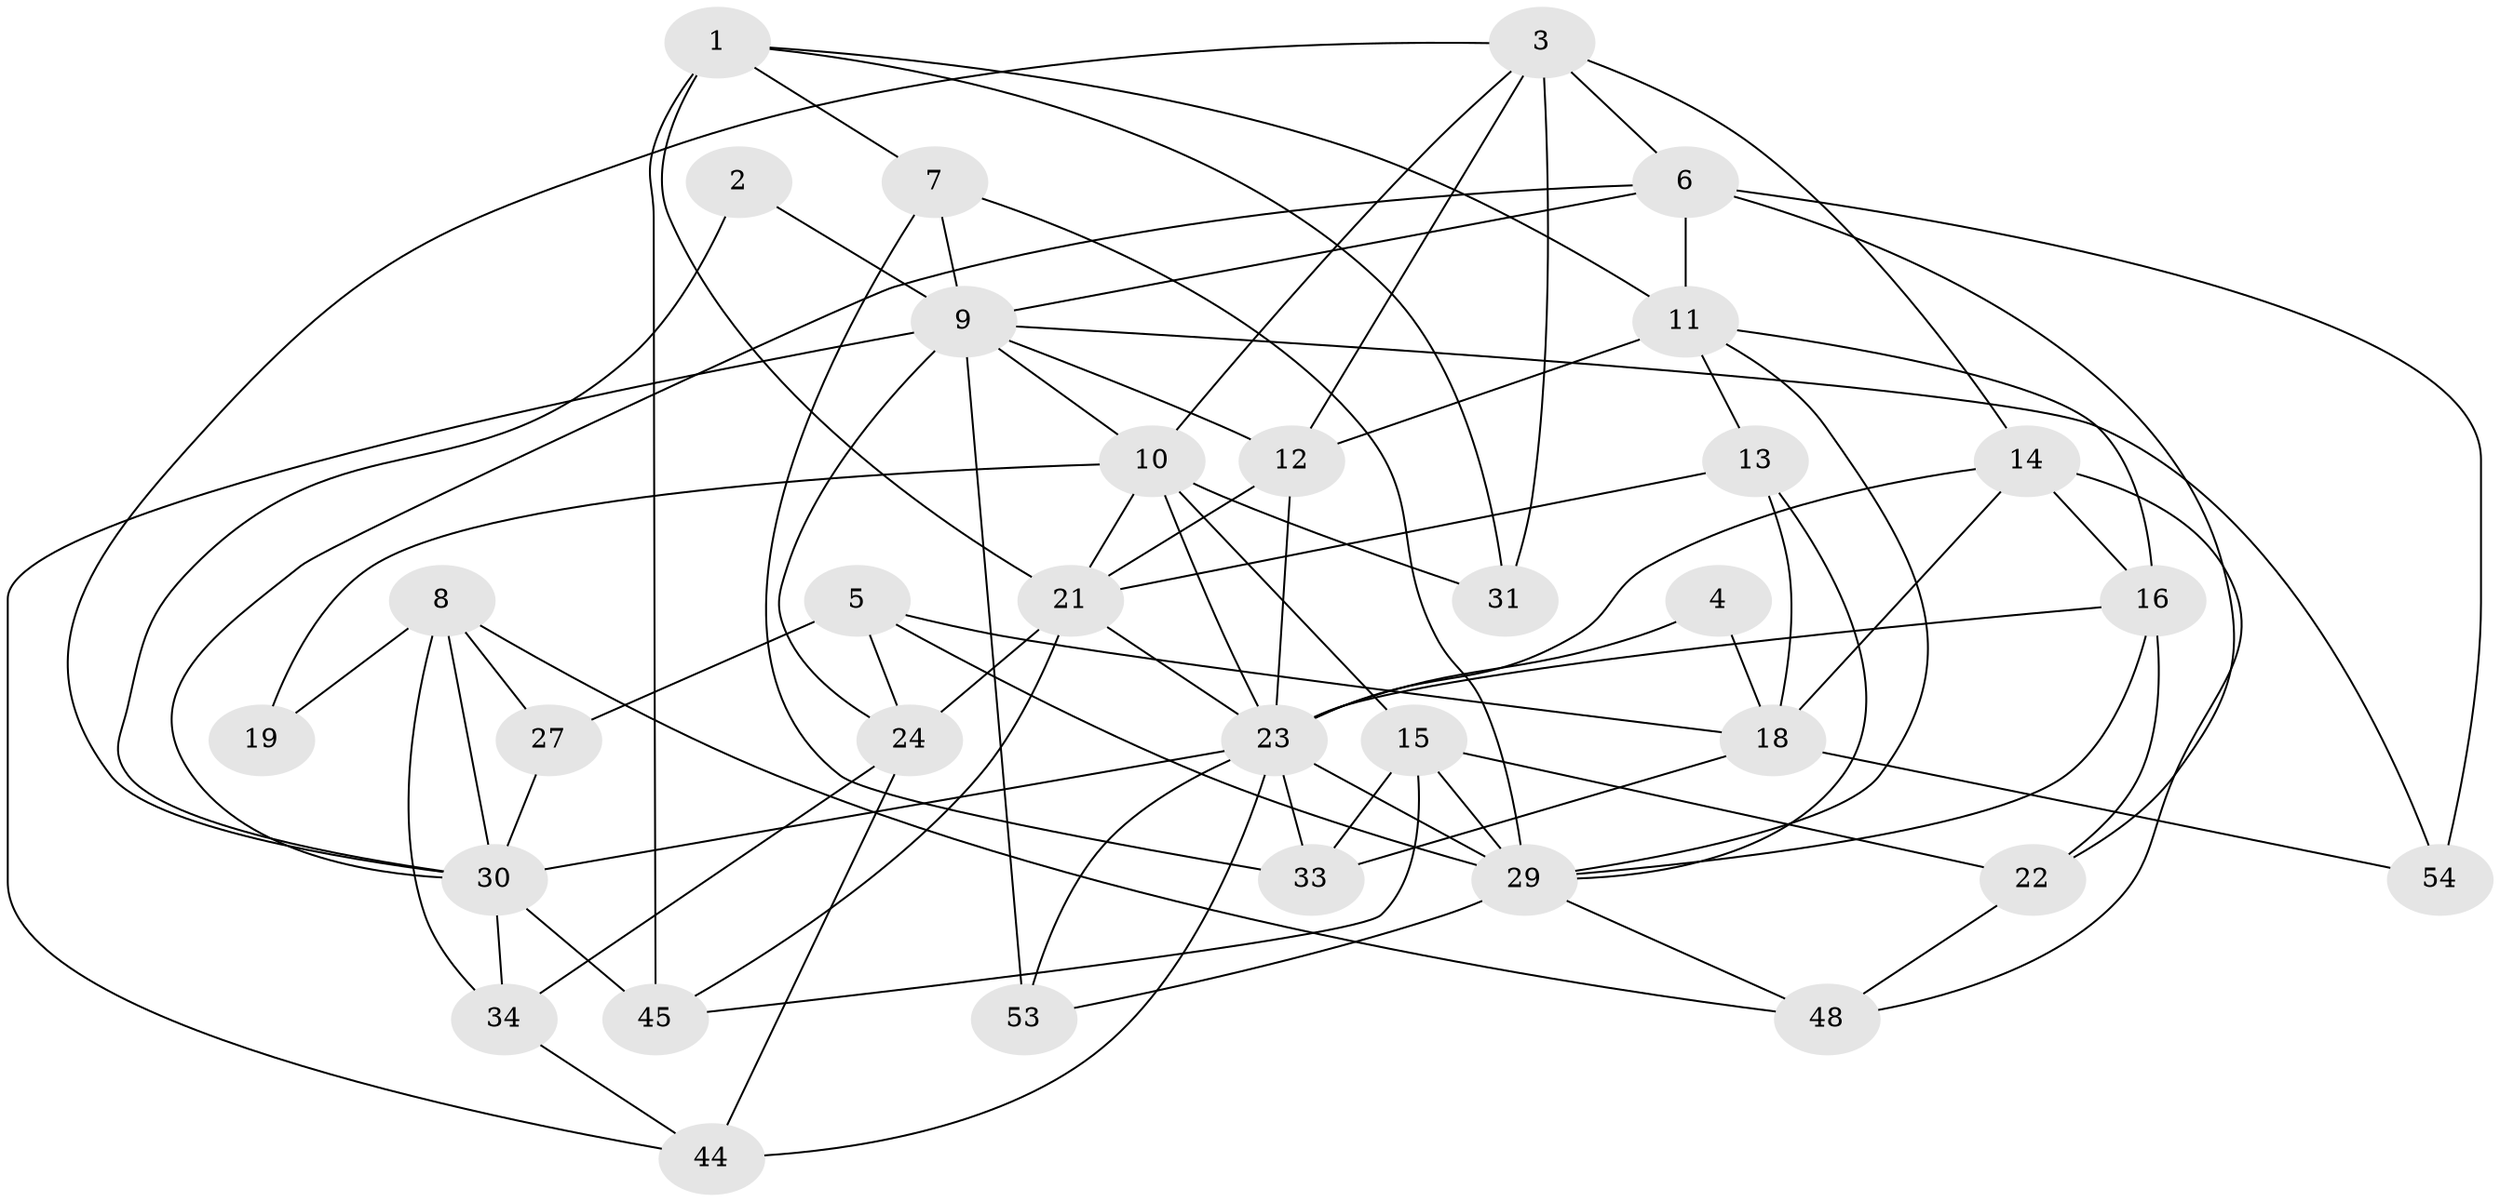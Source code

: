 // Generated by graph-tools (version 1.1) at 2025/52/02/27/25 19:52:02]
// undirected, 33 vertices, 82 edges
graph export_dot {
graph [start="1"]
  node [color=gray90,style=filled];
  1 [super="+41"];
  2;
  3 [super="+37"];
  4;
  5 [super="+26"];
  6 [super="+32"];
  7;
  8 [super="+43"];
  9 [super="+52"];
  10 [super="+40"];
  11 [super="+25"];
  12 [super="+50"];
  13 [super="+17"];
  14;
  15 [super="+39"];
  16 [super="+38"];
  18 [super="+20"];
  19;
  21 [super="+35"];
  22 [super="+28"];
  23 [super="+36"];
  24 [super="+46"];
  27;
  29 [super="+42"];
  30;
  31;
  33 [super="+51"];
  34;
  44;
  45 [super="+47"];
  48 [super="+49"];
  53;
  54;
  1 -- 7;
  1 -- 45 [weight=2];
  1 -- 31;
  1 -- 21;
  1 -- 11;
  2 -- 30;
  2 -- 9;
  3 -- 30;
  3 -- 6;
  3 -- 14;
  3 -- 31;
  3 -- 12;
  3 -- 10;
  4 -- 18;
  4 -- 23;
  5 -- 27;
  5 -- 29;
  5 -- 18;
  5 -- 24;
  6 -- 9;
  6 -- 54;
  6 -- 11;
  6 -- 30;
  6 -- 22;
  7 -- 29;
  7 -- 33;
  7 -- 9;
  8 -- 34;
  8 -- 30;
  8 -- 19;
  8 -- 48;
  8 -- 27;
  9 -- 54;
  9 -- 10;
  9 -- 44;
  9 -- 53;
  9 -- 12;
  9 -- 24;
  10 -- 23 [weight=2];
  10 -- 19;
  10 -- 31;
  10 -- 21;
  10 -- 15;
  11 -- 12;
  11 -- 13;
  11 -- 16;
  11 -- 29;
  12 -- 21;
  12 -- 23;
  13 -- 29;
  13 -- 18;
  13 -- 21;
  14 -- 16;
  14 -- 23;
  14 -- 48;
  14 -- 18;
  15 -- 29;
  15 -- 33;
  15 -- 45;
  15 -- 22;
  16 -- 23;
  16 -- 29;
  16 -- 22;
  18 -- 54;
  18 -- 33;
  21 -- 23;
  21 -- 45;
  21 -- 24 [weight=2];
  22 -- 48;
  23 -- 53;
  23 -- 29 [weight=2];
  23 -- 30;
  23 -- 33 [weight=2];
  23 -- 44;
  24 -- 44;
  24 -- 34;
  27 -- 30;
  29 -- 48;
  29 -- 53;
  30 -- 45;
  30 -- 34;
  34 -- 44;
}
